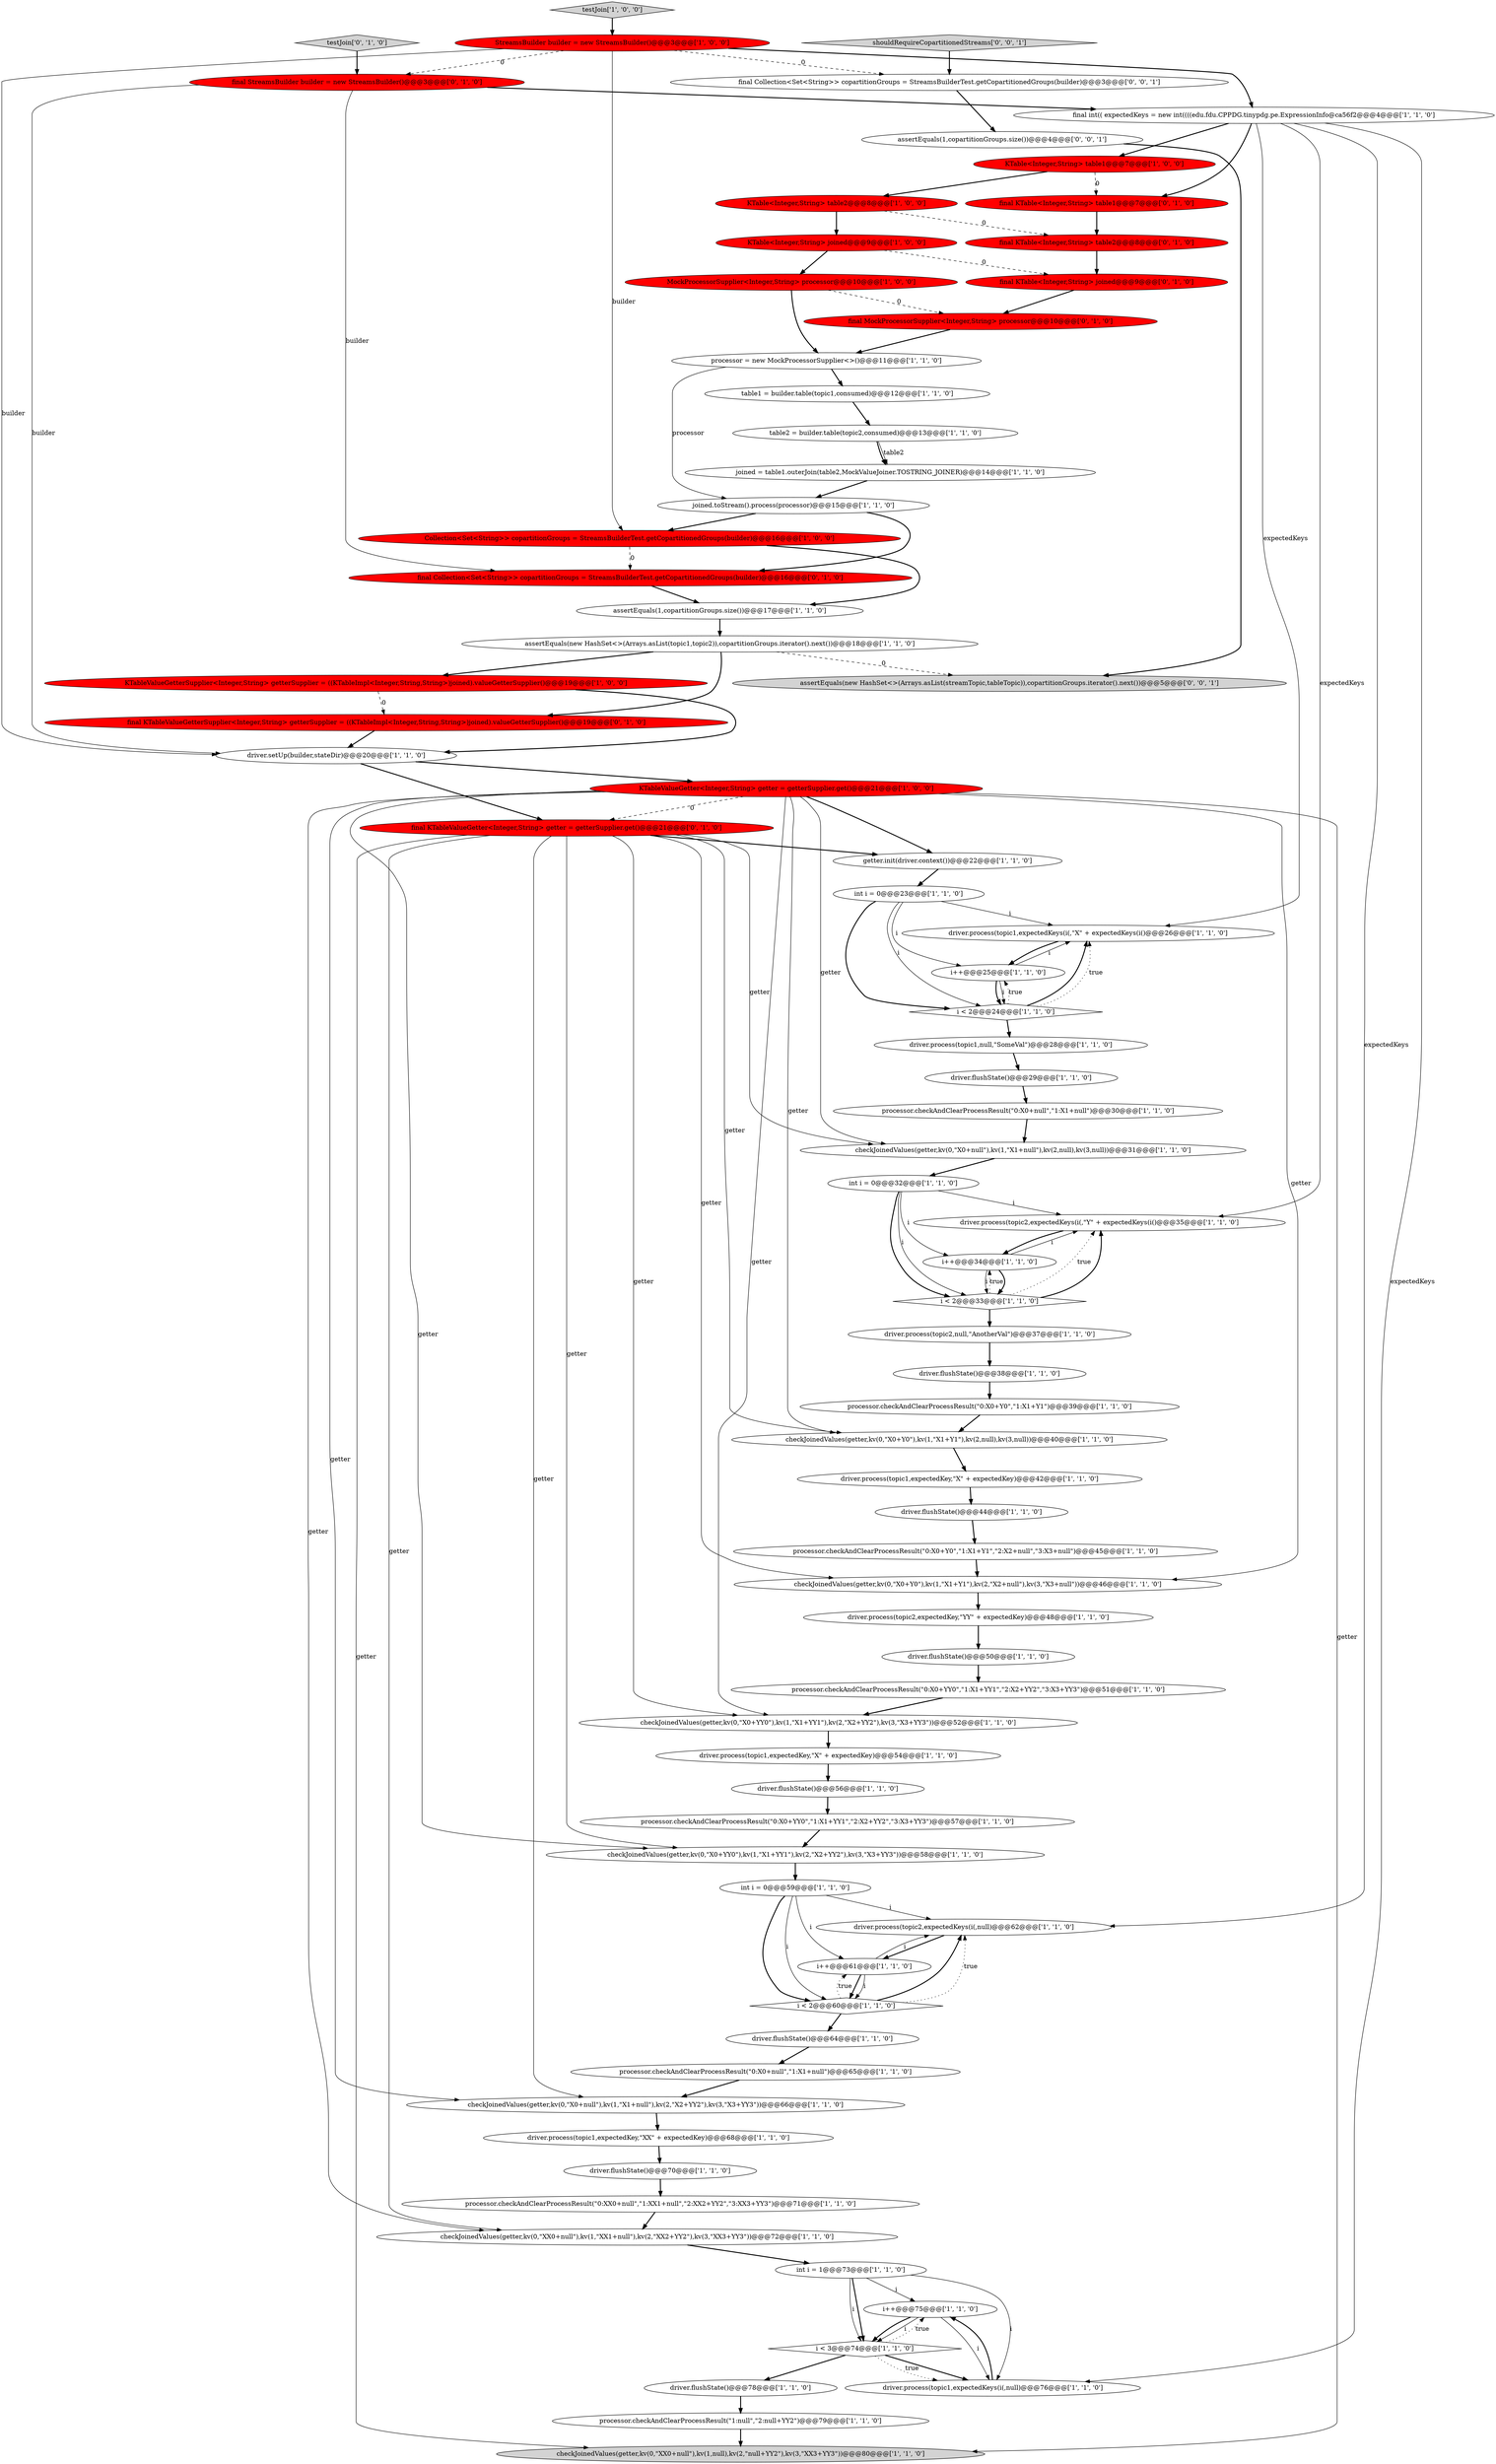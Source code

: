 digraph {
43 [style = filled, label = "driver.flushState()@@@38@@@['1', '1', '0']", fillcolor = white, shape = ellipse image = "AAA0AAABBB1BBB"];
60 [style = filled, label = "KTableValueGetter<Integer,String> getter = getterSupplier.get()@@@21@@@['1', '0', '0']", fillcolor = red, shape = ellipse image = "AAA1AAABBB1BBB"];
8 [style = filled, label = "driver.process(topic2,expectedKeys(i(,\"Y\" + expectedKeys(i()@@@35@@@['1', '1', '0']", fillcolor = white, shape = ellipse image = "AAA0AAABBB1BBB"];
73 [style = filled, label = "final KTable<Integer,String> table2@@@8@@@['0', '1', '0']", fillcolor = red, shape = ellipse image = "AAA1AAABBB2BBB"];
15 [style = filled, label = "testJoin['1', '0', '0']", fillcolor = lightgray, shape = diamond image = "AAA0AAABBB1BBB"];
56 [style = filled, label = "driver.flushState()@@@50@@@['1', '1', '0']", fillcolor = white, shape = ellipse image = "AAA0AAABBB1BBB"];
5 [style = filled, label = "KTable<Integer,String> table2@@@8@@@['1', '0', '0']", fillcolor = red, shape = ellipse image = "AAA1AAABBB1BBB"];
40 [style = filled, label = "int i = 0@@@32@@@['1', '1', '0']", fillcolor = white, shape = ellipse image = "AAA0AAABBB1BBB"];
34 [style = filled, label = "MockProcessorSupplier<Integer,String> processor@@@10@@@['1', '0', '0']", fillcolor = red, shape = ellipse image = "AAA1AAABBB1BBB"];
22 [style = filled, label = "driver.process(topic2,expectedKeys(i(,null)@@@62@@@['1', '1', '0']", fillcolor = white, shape = ellipse image = "AAA0AAABBB1BBB"];
61 [style = filled, label = "driver.setUp(builder,stateDir)@@@20@@@['1', '1', '0']", fillcolor = white, shape = ellipse image = "AAA0AAABBB1BBB"];
4 [style = filled, label = "driver.flushState()@@@44@@@['1', '1', '0']", fillcolor = white, shape = ellipse image = "AAA0AAABBB1BBB"];
46 [style = filled, label = "joined.toStream().process(processor)@@@15@@@['1', '1', '0']", fillcolor = white, shape = ellipse image = "AAA0AAABBB1BBB"];
67 [style = filled, label = "final Collection<Set<String>> copartitionGroups = StreamsBuilderTest.getCopartitionedGroups(builder)@@@16@@@['0', '1', '0']", fillcolor = red, shape = ellipse image = "AAA1AAABBB2BBB"];
52 [style = filled, label = "processor.checkAndClearProcessResult(\"0:XX0+null\",\"1:XX1+null\",\"2:XX2+YY2\",\"3:XX3+YY3\")@@@71@@@['1', '1', '0']", fillcolor = white, shape = ellipse image = "AAA0AAABBB1BBB"];
62 [style = filled, label = "checkJoinedValues(getter,kv(0,\"X0+YY0\"),kv(1,\"X1+YY1\"),kv(2,\"X2+YY2\"),kv(3,\"X3+YY3\"))@@@52@@@['1', '1', '0']", fillcolor = white, shape = ellipse image = "AAA0AAABBB1BBB"];
42 [style = filled, label = "int i = 1@@@73@@@['1', '1', '0']", fillcolor = white, shape = ellipse image = "AAA0AAABBB1BBB"];
75 [style = filled, label = "shouldRequireCopartitionedStreams['0', '0', '1']", fillcolor = lightgray, shape = diamond image = "AAA0AAABBB3BBB"];
6 [style = filled, label = "processor.checkAndClearProcessResult(\"0:X0+YY0\",\"1:X1+YY1\",\"2:X2+YY2\",\"3:X3+YY3\")@@@51@@@['1', '1', '0']", fillcolor = white, shape = ellipse image = "AAA0AAABBB1BBB"];
14 [style = filled, label = "driver.flushState()@@@64@@@['1', '1', '0']", fillcolor = white, shape = ellipse image = "AAA0AAABBB1BBB"];
29 [style = filled, label = "i++@@@75@@@['1', '1', '0']", fillcolor = white, shape = ellipse image = "AAA0AAABBB1BBB"];
23 [style = filled, label = "int i = 0@@@23@@@['1', '1', '0']", fillcolor = white, shape = ellipse image = "AAA0AAABBB1BBB"];
66 [style = filled, label = "final KTableValueGetterSupplier<Integer,String> getterSupplier = ((KTableImpl<Integer,String,String>)joined).valueGetterSupplier()@@@19@@@['0', '1', '0']", fillcolor = red, shape = ellipse image = "AAA1AAABBB2BBB"];
58 [style = filled, label = "Collection<Set<String>> copartitionGroups = StreamsBuilderTest.getCopartitionedGroups(builder)@@@16@@@['1', '0', '0']", fillcolor = red, shape = ellipse image = "AAA1AAABBB1BBB"];
55 [style = filled, label = "table1 = builder.table(topic1,consumed)@@@12@@@['1', '1', '0']", fillcolor = white, shape = ellipse image = "AAA0AAABBB1BBB"];
76 [style = filled, label = "final Collection<Set<String>> copartitionGroups = StreamsBuilderTest.getCopartitionedGroups(builder)@@@3@@@['0', '0', '1']", fillcolor = white, shape = ellipse image = "AAA0AAABBB3BBB"];
38 [style = filled, label = "driver.flushState()@@@70@@@['1', '1', '0']", fillcolor = white, shape = ellipse image = "AAA0AAABBB1BBB"];
2 [style = filled, label = "i < 3@@@74@@@['1', '1', '0']", fillcolor = white, shape = diamond image = "AAA0AAABBB1BBB"];
57 [style = filled, label = "driver.flushState()@@@78@@@['1', '1', '0']", fillcolor = white, shape = ellipse image = "AAA0AAABBB1BBB"];
68 [style = filled, label = "final KTable<Integer,String> joined@@@9@@@['0', '1', '0']", fillcolor = red, shape = ellipse image = "AAA1AAABBB2BBB"];
28 [style = filled, label = "processor.checkAndClearProcessResult(\"0:X0+YY0\",\"1:X1+YY1\",\"2:X2+YY2\",\"3:X3+YY3\")@@@57@@@['1', '1', '0']", fillcolor = white, shape = ellipse image = "AAA0AAABBB1BBB"];
25 [style = filled, label = "driver.process(topic1,null,\"SomeVal\")@@@28@@@['1', '1', '0']", fillcolor = white, shape = ellipse image = "AAA0AAABBB1BBB"];
27 [style = filled, label = "KTableValueGetterSupplier<Integer,String> getterSupplier = ((KTableImpl<Integer,String,String>)joined).valueGetterSupplier()@@@19@@@['1', '0', '0']", fillcolor = red, shape = ellipse image = "AAA1AAABBB1BBB"];
17 [style = filled, label = "checkJoinedValues(getter,kv(0,\"XX0+null\"),kv(1,null),kv(2,\"null+YY2\"),kv(3,\"XX3+YY3\"))@@@80@@@['1', '1', '0']", fillcolor = lightgray, shape = ellipse image = "AAA0AAABBB1BBB"];
39 [style = filled, label = "checkJoinedValues(getter,kv(0,\"X0+Y0\"),kv(1,\"X1+Y1\"),kv(2,null),kv(3,null))@@@40@@@['1', '1', '0']", fillcolor = white, shape = ellipse image = "AAA0AAABBB1BBB"];
18 [style = filled, label = "i < 2@@@33@@@['1', '1', '0']", fillcolor = white, shape = diamond image = "AAA0AAABBB1BBB"];
70 [style = filled, label = "final StreamsBuilder builder = new StreamsBuilder()@@@3@@@['0', '1', '0']", fillcolor = red, shape = ellipse image = "AAA1AAABBB2BBB"];
51 [style = filled, label = "checkJoinedValues(getter,kv(0,\"X0+YY0\"),kv(1,\"X1+YY1\"),kv(2,\"X2+YY2\"),kv(3,\"X3+YY3\"))@@@58@@@['1', '1', '0']", fillcolor = white, shape = ellipse image = "AAA0AAABBB1BBB"];
77 [style = filled, label = "assertEquals(new HashSet<>(Arrays.asList(streamTopic,tableTopic)),copartitionGroups.iterator().next())@@@5@@@['0', '0', '1']", fillcolor = lightgray, shape = ellipse image = "AAA0AAABBB3BBB"];
54 [style = filled, label = "KTable<Integer,String> joined@@@9@@@['1', '0', '0']", fillcolor = red, shape = ellipse image = "AAA1AAABBB1BBB"];
0 [style = filled, label = "i++@@@61@@@['1', '1', '0']", fillcolor = white, shape = ellipse image = "AAA0AAABBB1BBB"];
71 [style = filled, label = "final KTable<Integer,String> table1@@@7@@@['0', '1', '0']", fillcolor = red, shape = ellipse image = "AAA1AAABBB2BBB"];
48 [style = filled, label = "processor = new MockProcessorSupplier<>()@@@11@@@['1', '1', '0']", fillcolor = white, shape = ellipse image = "AAA0AAABBB1BBB"];
10 [style = filled, label = "driver.process(topic1,expectedKeys(i(,\"X\" + expectedKeys(i()@@@26@@@['1', '1', '0']", fillcolor = white, shape = ellipse image = "AAA0AAABBB1BBB"];
26 [style = filled, label = "StreamsBuilder builder = new StreamsBuilder()@@@3@@@['1', '0', '0']", fillcolor = red, shape = ellipse image = "AAA1AAABBB1BBB"];
41 [style = filled, label = "getter.init(driver.context())@@@22@@@['1', '1', '0']", fillcolor = white, shape = ellipse image = "AAA0AAABBB1BBB"];
53 [style = filled, label = "processor.checkAndClearProcessResult(\"0:X0+Y0\",\"1:X1+Y1\",\"2:X2+null\",\"3:X3+null\")@@@45@@@['1', '1', '0']", fillcolor = white, shape = ellipse image = "AAA0AAABBB1BBB"];
3 [style = filled, label = "i++@@@25@@@['1', '1', '0']", fillcolor = white, shape = ellipse image = "AAA0AAABBB1BBB"];
7 [style = filled, label = "i < 2@@@60@@@['1', '1', '0']", fillcolor = white, shape = diamond image = "AAA0AAABBB1BBB"];
35 [style = filled, label = "table2 = builder.table(topic2,consumed)@@@13@@@['1', '1', '0']", fillcolor = white, shape = ellipse image = "AAA0AAABBB1BBB"];
13 [style = filled, label = "assertEquals(1,copartitionGroups.size())@@@17@@@['1', '1', '0']", fillcolor = white, shape = ellipse image = "AAA0AAABBB1BBB"];
31 [style = filled, label = "final int(( expectedKeys = new int((((edu.fdu.CPPDG.tinypdg.pe.ExpressionInfo@ca56f2@@@4@@@['1', '1', '0']", fillcolor = white, shape = ellipse image = "AAA0AAABBB1BBB"];
36 [style = filled, label = "assertEquals(new HashSet<>(Arrays.asList(topic1,topic2)),copartitionGroups.iterator().next())@@@18@@@['1', '1', '0']", fillcolor = white, shape = ellipse image = "AAA0AAABBB1BBB"];
37 [style = filled, label = "i++@@@34@@@['1', '1', '0']", fillcolor = white, shape = ellipse image = "AAA0AAABBB1BBB"];
16 [style = filled, label = "driver.process(topic1,expectedKeys(i(,null)@@@76@@@['1', '1', '0']", fillcolor = white, shape = ellipse image = "AAA0AAABBB1BBB"];
63 [style = filled, label = "checkJoinedValues(getter,kv(0,\"X0+null\"),kv(1,\"X1+null\"),kv(2,\"X2+YY2\"),kv(3,\"X3+YY3\"))@@@66@@@['1', '1', '0']", fillcolor = white, shape = ellipse image = "AAA0AAABBB1BBB"];
72 [style = filled, label = "final KTableValueGetter<Integer,String> getter = getterSupplier.get()@@@21@@@['0', '1', '0']", fillcolor = red, shape = ellipse image = "AAA1AAABBB2BBB"];
30 [style = filled, label = "processor.checkAndClearProcessResult(\"1:null\",\"2:null+YY2\")@@@79@@@['1', '1', '0']", fillcolor = white, shape = ellipse image = "AAA0AAABBB1BBB"];
12 [style = filled, label = "driver.process(topic1,expectedKey,\"X\" + expectedKey)@@@54@@@['1', '1', '0']", fillcolor = white, shape = ellipse image = "AAA0AAABBB1BBB"];
1 [style = filled, label = "checkJoinedValues(getter,kv(0,\"XX0+null\"),kv(1,\"XX1+null\"),kv(2,\"XX2+YY2\"),kv(3,\"XX3+YY3\"))@@@72@@@['1', '1', '0']", fillcolor = white, shape = ellipse image = "AAA0AAABBB1BBB"];
59 [style = filled, label = "KTable<Integer,String> table1@@@7@@@['1', '0', '0']", fillcolor = red, shape = ellipse image = "AAA1AAABBB1BBB"];
65 [style = filled, label = "final MockProcessorSupplier<Integer,String> processor@@@10@@@['0', '1', '0']", fillcolor = red, shape = ellipse image = "AAA1AAABBB2BBB"];
19 [style = filled, label = "processor.checkAndClearProcessResult(\"0:X0+Y0\",\"1:X1+Y1\")@@@39@@@['1', '1', '0']", fillcolor = white, shape = ellipse image = "AAA0AAABBB1BBB"];
20 [style = filled, label = "processor.checkAndClearProcessResult(\"0:X0+null\",\"1:X1+null\")@@@65@@@['1', '1', '0']", fillcolor = white, shape = ellipse image = "AAA0AAABBB1BBB"];
11 [style = filled, label = "driver.process(topic1,expectedKey,\"X\" + expectedKey)@@@42@@@['1', '1', '0']", fillcolor = white, shape = ellipse image = "AAA0AAABBB1BBB"];
50 [style = filled, label = "driver.flushState()@@@29@@@['1', '1', '0']", fillcolor = white, shape = ellipse image = "AAA0AAABBB1BBB"];
44 [style = filled, label = "checkJoinedValues(getter,kv(0,\"X0+Y0\"),kv(1,\"X1+Y1\"),kv(2,\"X2+null\"),kv(3,\"X3+null\"))@@@46@@@['1', '1', '0']", fillcolor = white, shape = ellipse image = "AAA0AAABBB1BBB"];
47 [style = filled, label = "driver.process(topic2,null,\"AnotherVal\")@@@37@@@['1', '1', '0']", fillcolor = white, shape = ellipse image = "AAA0AAABBB1BBB"];
32 [style = filled, label = "driver.flushState()@@@56@@@['1', '1', '0']", fillcolor = white, shape = ellipse image = "AAA0AAABBB1BBB"];
74 [style = filled, label = "assertEquals(1,copartitionGroups.size())@@@4@@@['0', '0', '1']", fillcolor = white, shape = ellipse image = "AAA0AAABBB3BBB"];
21 [style = filled, label = "driver.process(topic1,expectedKey,\"XX\" + expectedKey)@@@68@@@['1', '1', '0']", fillcolor = white, shape = ellipse image = "AAA0AAABBB1BBB"];
33 [style = filled, label = "int i = 0@@@59@@@['1', '1', '0']", fillcolor = white, shape = ellipse image = "AAA0AAABBB1BBB"];
64 [style = filled, label = "driver.process(topic2,expectedKey,\"YY\" + expectedKey)@@@48@@@['1', '1', '0']", fillcolor = white, shape = ellipse image = "AAA0AAABBB1BBB"];
24 [style = filled, label = "processor.checkAndClearProcessResult(\"0:X0+null\",\"1:X1+null\")@@@30@@@['1', '1', '0']", fillcolor = white, shape = ellipse image = "AAA0AAABBB1BBB"];
45 [style = filled, label = "i < 2@@@24@@@['1', '1', '0']", fillcolor = white, shape = diamond image = "AAA0AAABBB1BBB"];
69 [style = filled, label = "testJoin['0', '1', '0']", fillcolor = lightgray, shape = diamond image = "AAA0AAABBB2BBB"];
9 [style = filled, label = "joined = table1.outerJoin(table2,MockValueJoiner.TOSTRING_JOINER)@@@14@@@['1', '1', '0']", fillcolor = white, shape = ellipse image = "AAA0AAABBB1BBB"];
49 [style = filled, label = "checkJoinedValues(getter,kv(0,\"X0+null\"),kv(1,\"X1+null\"),kv(2,null),kv(3,null))@@@31@@@['1', '1', '0']", fillcolor = white, shape = ellipse image = "AAA0AAABBB1BBB"];
52->1 [style = bold, label=""];
60->44 [style = solid, label="getter"];
72->41 [style = bold, label=""];
23->45 [style = bold, label=""];
4->53 [style = bold, label=""];
38->52 [style = bold, label=""];
42->29 [style = solid, label="i"];
60->17 [style = solid, label="getter"];
35->9 [style = solid, label="table2"];
53->44 [style = bold, label=""];
65->48 [style = bold, label=""];
5->73 [style = dashed, label="0"];
72->17 [style = solid, label="getter"];
18->37 [style = dotted, label="true"];
21->38 [style = bold, label=""];
43->19 [style = bold, label=""];
7->14 [style = bold, label=""];
24->49 [style = bold, label=""];
29->2 [style = bold, label=""];
45->25 [style = bold, label=""];
72->51 [style = solid, label="getter"];
22->0 [style = bold, label=""];
23->45 [style = solid, label="i"];
13->36 [style = bold, label=""];
36->77 [style = dashed, label="0"];
70->31 [style = bold, label=""];
60->51 [style = solid, label="getter"];
49->40 [style = bold, label=""];
6->62 [style = bold, label=""];
20->63 [style = bold, label=""];
45->10 [style = bold, label=""];
14->20 [style = bold, label=""];
60->63 [style = solid, label="getter"];
2->16 [style = bold, label=""];
33->7 [style = bold, label=""];
45->3 [style = dotted, label="true"];
42->2 [style = bold, label=""];
34->48 [style = bold, label=""];
29->16 [style = solid, label="i"];
2->29 [style = dotted, label="true"];
33->0 [style = solid, label="i"];
16->29 [style = bold, label=""];
19->39 [style = bold, label=""];
37->8 [style = solid, label="i"];
1->42 [style = bold, label=""];
47->43 [style = bold, label=""];
18->8 [style = dotted, label="true"];
60->41 [style = bold, label=""];
29->2 [style = solid, label="i"];
0->7 [style = bold, label=""];
3->10 [style = solid, label="i"];
26->70 [style = dashed, label="0"];
72->39 [style = solid, label="getter"];
33->22 [style = solid, label="i"];
33->7 [style = solid, label="i"];
48->55 [style = bold, label=""];
57->30 [style = bold, label=""];
74->77 [style = bold, label=""];
66->61 [style = bold, label=""];
7->22 [style = dotted, label="true"];
55->35 [style = bold, label=""];
36->66 [style = bold, label=""];
61->72 [style = bold, label=""];
60->62 [style = solid, label="getter"];
56->6 [style = bold, label=""];
54->68 [style = dashed, label="0"];
31->59 [style = bold, label=""];
30->17 [style = bold, label=""];
18->47 [style = bold, label=""];
31->8 [style = solid, label="expectedKeys"];
35->9 [style = bold, label=""];
26->61 [style = solid, label="builder"];
3->45 [style = bold, label=""];
11->4 [style = bold, label=""];
9->46 [style = bold, label=""];
68->65 [style = bold, label=""];
12->32 [style = bold, label=""];
42->2 [style = solid, label="i"];
40->18 [style = solid, label="i"];
72->1 [style = solid, label="getter"];
60->72 [style = dashed, label="0"];
59->5 [style = bold, label=""];
7->0 [style = dotted, label="true"];
3->45 [style = solid, label="i"];
26->76 [style = dashed, label="0"];
0->22 [style = solid, label="i"];
40->37 [style = solid, label="i"];
76->74 [style = bold, label=""];
7->22 [style = bold, label=""];
26->31 [style = bold, label=""];
2->57 [style = bold, label=""];
71->73 [style = bold, label=""];
59->71 [style = dashed, label="0"];
46->67 [style = bold, label=""];
0->7 [style = solid, label="i"];
70->67 [style = solid, label="builder"];
60->49 [style = solid, label="getter"];
18->8 [style = bold, label=""];
8->37 [style = bold, label=""];
75->76 [style = bold, label=""];
60->1 [style = solid, label="getter"];
63->21 [style = bold, label=""];
72->63 [style = solid, label="getter"];
40->8 [style = solid, label="i"];
48->46 [style = solid, label="processor"];
50->24 [style = bold, label=""];
54->34 [style = bold, label=""];
2->16 [style = dotted, label="true"];
23->10 [style = solid, label="i"];
58->13 [style = bold, label=""];
5->54 [style = bold, label=""];
67->13 [style = bold, label=""];
61->60 [style = bold, label=""];
45->10 [style = dotted, label="true"];
27->61 [style = bold, label=""];
26->58 [style = solid, label="builder"];
31->10 [style = solid, label="expectedKeys"];
31->16 [style = solid, label="expectedKeys"];
10->3 [style = bold, label=""];
40->18 [style = bold, label=""];
46->58 [style = bold, label=""];
28->51 [style = bold, label=""];
39->11 [style = bold, label=""];
31->22 [style = solid, label="expectedKeys"];
15->26 [style = bold, label=""];
60->39 [style = solid, label="getter"];
72->49 [style = solid, label="getter"];
27->66 [style = dashed, label="0"];
31->71 [style = bold, label=""];
64->56 [style = bold, label=""];
37->18 [style = solid, label="i"];
36->27 [style = bold, label=""];
62->12 [style = bold, label=""];
70->61 [style = solid, label="builder"];
58->67 [style = dashed, label="0"];
37->18 [style = bold, label=""];
42->16 [style = solid, label="i"];
73->68 [style = bold, label=""];
69->70 [style = bold, label=""];
72->62 [style = solid, label="getter"];
25->50 [style = bold, label=""];
41->23 [style = bold, label=""];
32->28 [style = bold, label=""];
72->44 [style = solid, label="getter"];
34->65 [style = dashed, label="0"];
44->64 [style = bold, label=""];
23->3 [style = solid, label="i"];
51->33 [style = bold, label=""];
}
